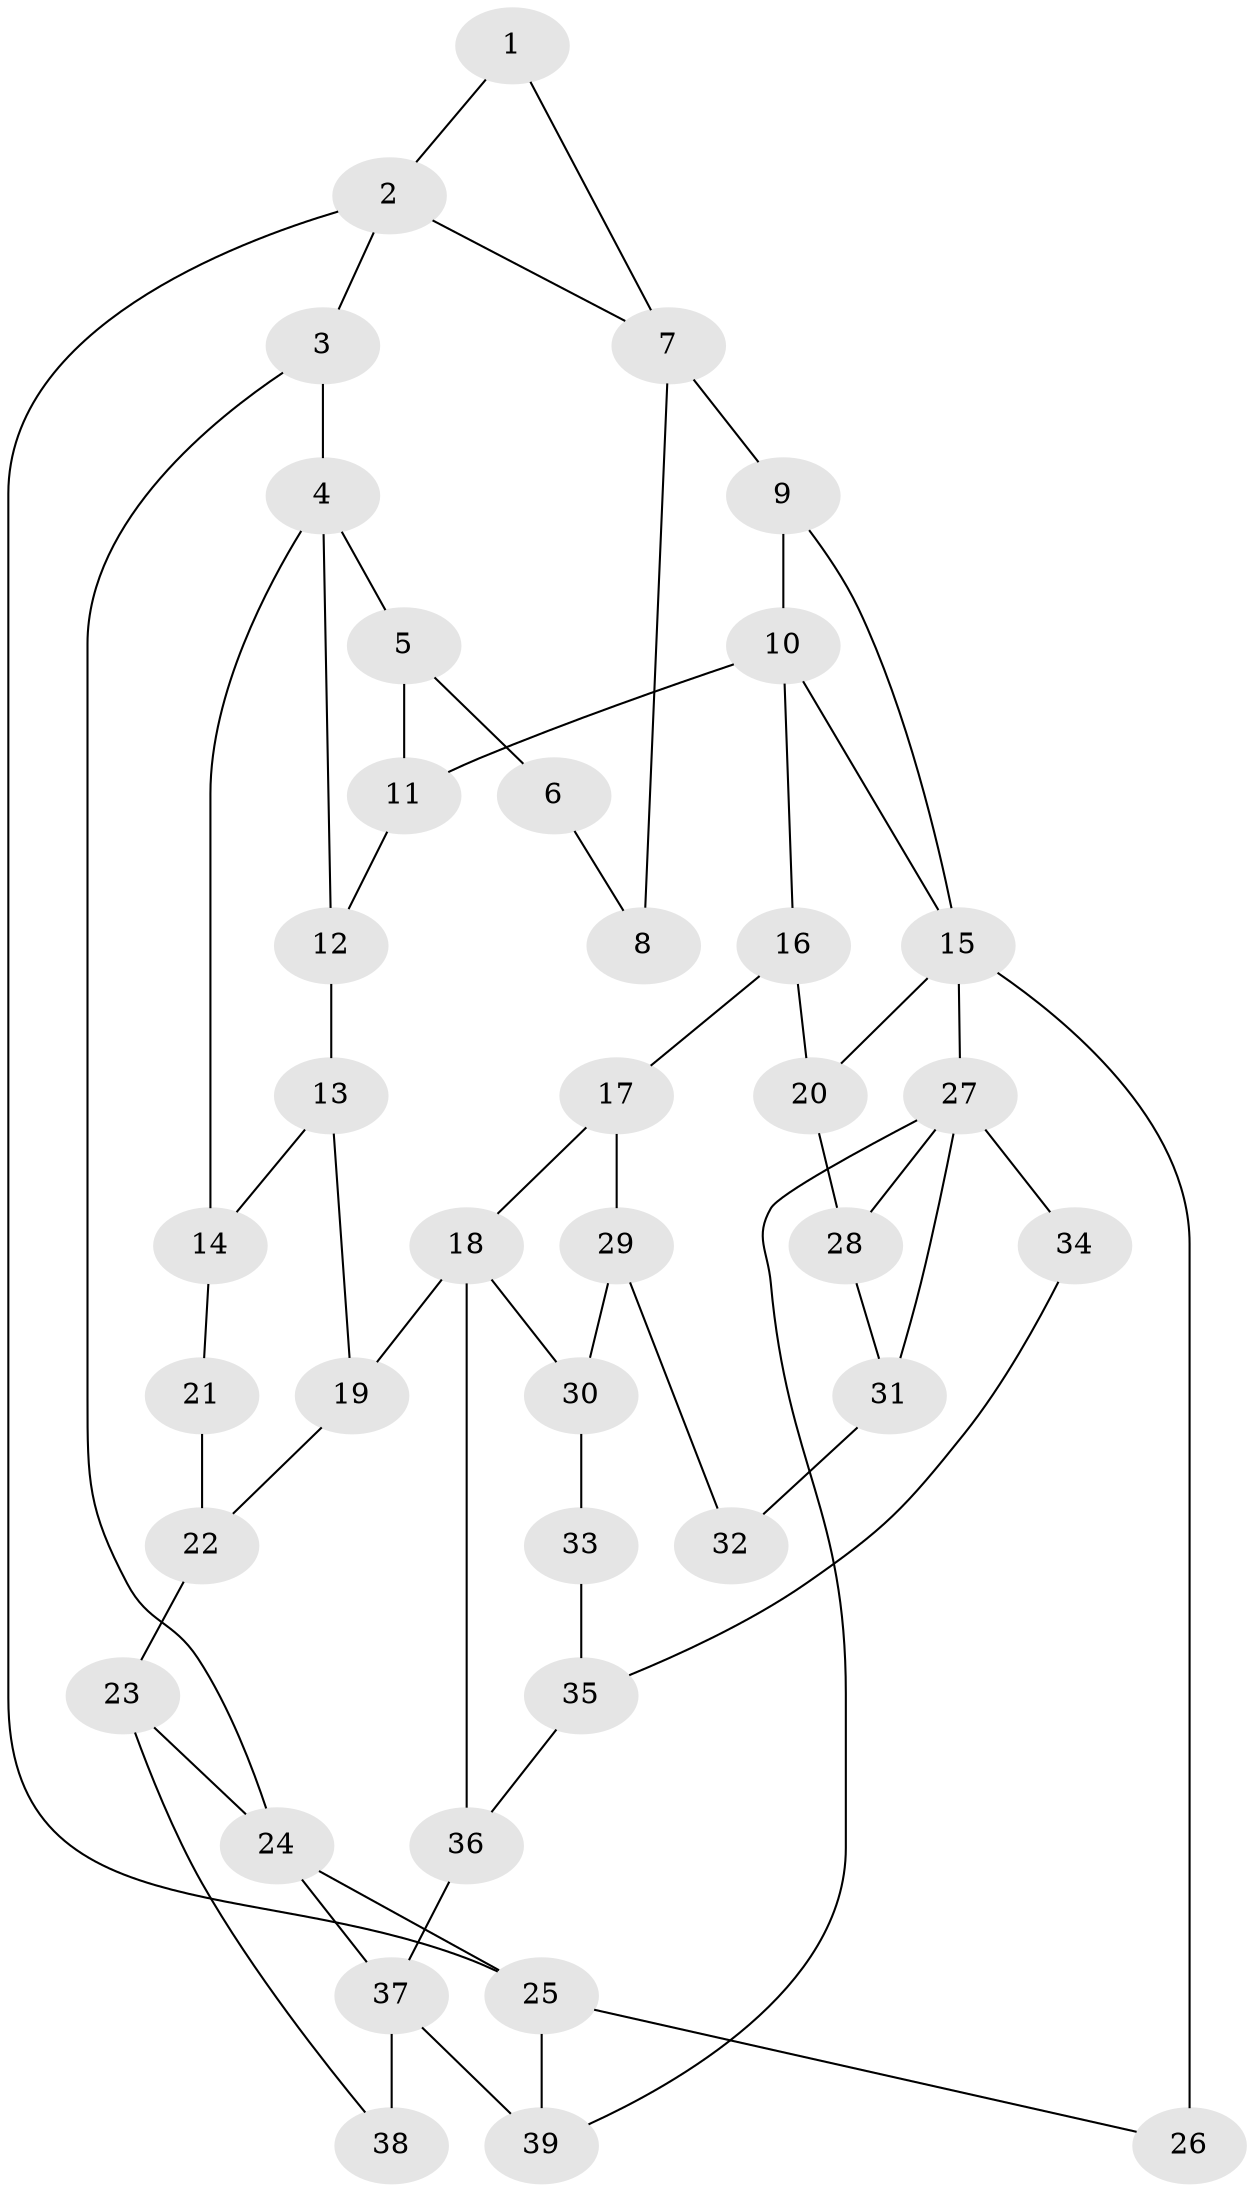 // original degree distribution, {3: 0.038461538461538464, 6: 0.21794871794871795, 5: 0.5256410256410257, 4: 0.21794871794871795}
// Generated by graph-tools (version 1.1) at 2025/38/03/09/25 02:38:23]
// undirected, 39 vertices, 60 edges
graph export_dot {
graph [start="1"]
  node [color=gray90,style=filled];
  1;
  2;
  3;
  4;
  5;
  6;
  7;
  8;
  9;
  10;
  11;
  12;
  13;
  14;
  15;
  16;
  17;
  18;
  19;
  20;
  21;
  22;
  23;
  24;
  25;
  26;
  27;
  28;
  29;
  30;
  31;
  32;
  33;
  34;
  35;
  36;
  37;
  38;
  39;
  1 -- 2 [weight=1.0];
  1 -- 7 [weight=1.0];
  2 -- 3 [weight=1.0];
  2 -- 7 [weight=1.0];
  2 -- 25 [weight=1.0];
  3 -- 4 [weight=2.0];
  3 -- 24 [weight=1.0];
  4 -- 5 [weight=2.0];
  4 -- 12 [weight=1.0];
  4 -- 14 [weight=1.0];
  5 -- 6 [weight=2.0];
  5 -- 11 [weight=2.0];
  6 -- 8 [weight=1.0];
  7 -- 8 [weight=2.0];
  7 -- 9 [weight=2.0];
  9 -- 10 [weight=1.0];
  9 -- 15 [weight=1.0];
  10 -- 11 [weight=2.0];
  10 -- 15 [weight=1.0];
  10 -- 16 [weight=1.0];
  11 -- 12 [weight=1.0];
  12 -- 13 [weight=1.0];
  13 -- 14 [weight=1.0];
  13 -- 19 [weight=1.0];
  14 -- 21 [weight=1.0];
  15 -- 20 [weight=1.0];
  15 -- 26 [weight=2.0];
  15 -- 27 [weight=1.0];
  16 -- 17 [weight=1.0];
  16 -- 20 [weight=1.0];
  17 -- 18 [weight=1.0];
  17 -- 29 [weight=1.0];
  18 -- 19 [weight=2.0];
  18 -- 30 [weight=1.0];
  18 -- 36 [weight=2.0];
  19 -- 22 [weight=2.0];
  20 -- 28 [weight=1.0];
  21 -- 22 [weight=2.0];
  22 -- 23 [weight=2.0];
  23 -- 24 [weight=1.0];
  23 -- 38 [weight=1.0];
  24 -- 25 [weight=1.0];
  24 -- 37 [weight=1.0];
  25 -- 26 [weight=1.0];
  25 -- 39 [weight=1.0];
  27 -- 28 [weight=1.0];
  27 -- 31 [weight=1.0];
  27 -- 34 [weight=2.0];
  27 -- 39 [weight=1.0];
  28 -- 31 [weight=1.0];
  29 -- 30 [weight=1.0];
  29 -- 32 [weight=1.0];
  30 -- 33 [weight=1.0];
  31 -- 32 [weight=1.0];
  33 -- 35 [weight=1.0];
  34 -- 35 [weight=1.0];
  35 -- 36 [weight=1.0];
  36 -- 37 [weight=2.0];
  37 -- 38 [weight=2.0];
  37 -- 39 [weight=1.0];
}
